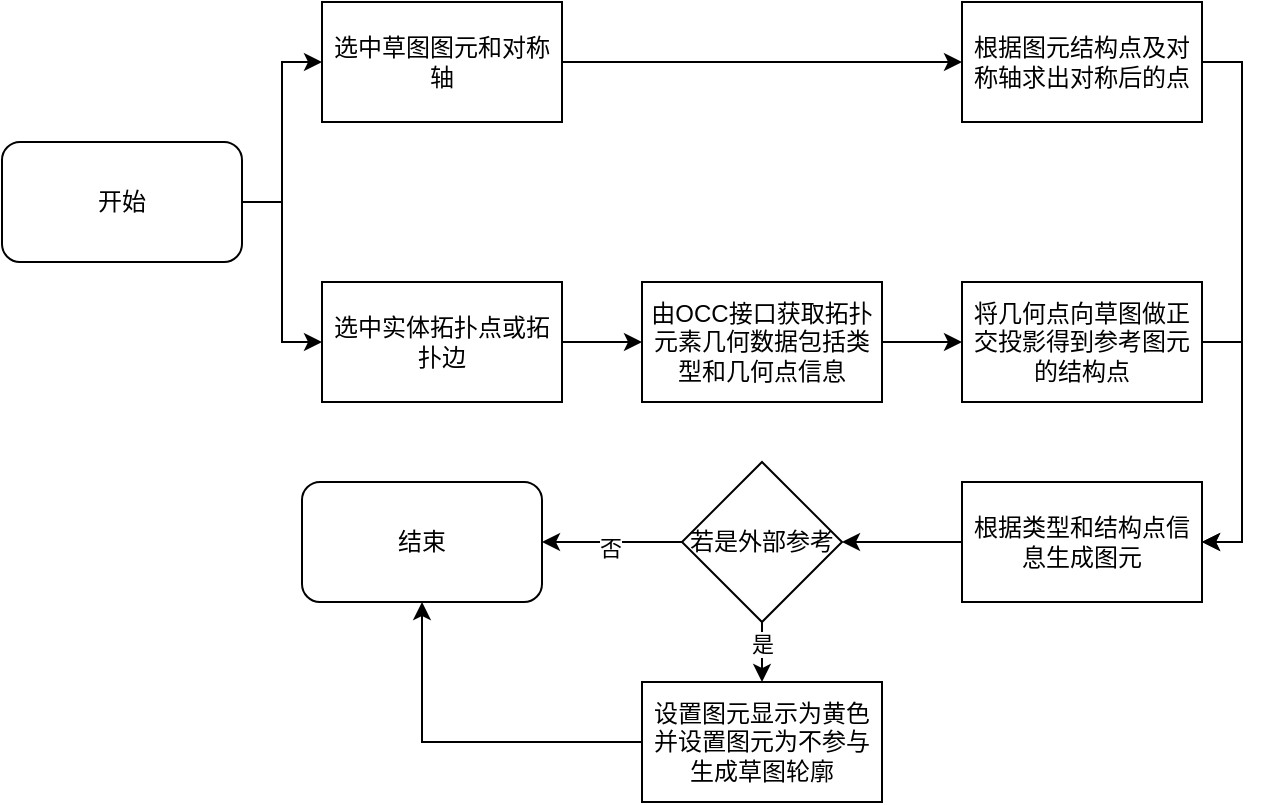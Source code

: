 <mxfile version="22.0.8" type="github">
  <diagram name="第 1 页" id="bX_I-nY_9bmCcCqY-lso">
    <mxGraphModel dx="2117" dy="580" grid="1" gridSize="10" guides="1" tooltips="1" connect="1" arrows="1" fold="1" page="1" pageScale="1" pageWidth="827" pageHeight="1169" math="0" shadow="0">
      <root>
        <mxCell id="0" />
        <mxCell id="1" parent="0" />
        <mxCell id="DBQETixbG1Vt1KUSf8PV-17" style="edgeStyle=orthogonalEdgeStyle;rounded=0;orthogonalLoop=1;jettySize=auto;html=1;entryX=0;entryY=0.5;entryDx=0;entryDy=0;" edge="1" parent="1" source="DBQETixbG1Vt1KUSf8PV-1" target="DBQETixbG1Vt1KUSf8PV-2">
          <mxGeometry relative="1" as="geometry" />
        </mxCell>
        <mxCell id="DBQETixbG1Vt1KUSf8PV-18" style="edgeStyle=orthogonalEdgeStyle;rounded=0;orthogonalLoop=1;jettySize=auto;html=1;exitX=1;exitY=0.5;exitDx=0;exitDy=0;entryX=0;entryY=0.5;entryDx=0;entryDy=0;" edge="1" parent="1" source="DBQETixbG1Vt1KUSf8PV-1" target="DBQETixbG1Vt1KUSf8PV-3">
          <mxGeometry relative="1" as="geometry" />
        </mxCell>
        <mxCell id="DBQETixbG1Vt1KUSf8PV-1" value="开始" style="rounded=1;whiteSpace=wrap;html=1;" vertex="1" parent="1">
          <mxGeometry x="-160" y="170" width="120" height="60" as="geometry" />
        </mxCell>
        <mxCell id="DBQETixbG1Vt1KUSf8PV-19" style="edgeStyle=orthogonalEdgeStyle;rounded=0;orthogonalLoop=1;jettySize=auto;html=1;entryX=0;entryY=0.5;entryDx=0;entryDy=0;" edge="1" parent="1" source="DBQETixbG1Vt1KUSf8PV-2" target="DBQETixbG1Vt1KUSf8PV-4">
          <mxGeometry relative="1" as="geometry" />
        </mxCell>
        <mxCell id="DBQETixbG1Vt1KUSf8PV-2" value="选中草图图元和对称轴" style="rounded=0;whiteSpace=wrap;html=1;" vertex="1" parent="1">
          <mxGeometry y="100" width="120" height="60" as="geometry" />
        </mxCell>
        <mxCell id="DBQETixbG1Vt1KUSf8PV-20" style="edgeStyle=orthogonalEdgeStyle;rounded=0;orthogonalLoop=1;jettySize=auto;html=1;entryX=0;entryY=0.5;entryDx=0;entryDy=0;" edge="1" parent="1" source="DBQETixbG1Vt1KUSf8PV-3" target="DBQETixbG1Vt1KUSf8PV-9">
          <mxGeometry relative="1" as="geometry" />
        </mxCell>
        <mxCell id="DBQETixbG1Vt1KUSf8PV-3" value="选中实体拓扑点或拓扑边" style="rounded=0;whiteSpace=wrap;html=1;" vertex="1" parent="1">
          <mxGeometry y="240" width="120" height="60" as="geometry" />
        </mxCell>
        <mxCell id="DBQETixbG1Vt1KUSf8PV-29" style="edgeStyle=orthogonalEdgeStyle;rounded=0;orthogonalLoop=1;jettySize=auto;html=1;exitX=1;exitY=0.5;exitDx=0;exitDy=0;" edge="1" parent="1" source="DBQETixbG1Vt1KUSf8PV-4" target="DBQETixbG1Vt1KUSf8PV-5">
          <mxGeometry relative="1" as="geometry">
            <Array as="points">
              <mxPoint x="460" y="130" />
              <mxPoint x="460" y="370" />
            </Array>
          </mxGeometry>
        </mxCell>
        <mxCell id="DBQETixbG1Vt1KUSf8PV-4" value="根据图元结构点及对称轴求出对称后的点" style="rounded=0;whiteSpace=wrap;html=1;" vertex="1" parent="1">
          <mxGeometry x="320" y="100" width="120" height="60" as="geometry" />
        </mxCell>
        <mxCell id="DBQETixbG1Vt1KUSf8PV-30" style="edgeStyle=orthogonalEdgeStyle;rounded=0;orthogonalLoop=1;jettySize=auto;html=1;exitX=0;exitY=0.5;exitDx=0;exitDy=0;entryX=1;entryY=0.5;entryDx=0;entryDy=0;" edge="1" parent="1" source="DBQETixbG1Vt1KUSf8PV-5" target="DBQETixbG1Vt1KUSf8PV-6">
          <mxGeometry relative="1" as="geometry" />
        </mxCell>
        <mxCell id="DBQETixbG1Vt1KUSf8PV-5" value="根据类型和结构点信息生成图元" style="rounded=0;whiteSpace=wrap;html=1;" vertex="1" parent="1">
          <mxGeometry x="320" y="340" width="120" height="60" as="geometry" />
        </mxCell>
        <mxCell id="DBQETixbG1Vt1KUSf8PV-31" style="edgeStyle=orthogonalEdgeStyle;rounded=0;orthogonalLoop=1;jettySize=auto;html=1;exitX=0;exitY=0.5;exitDx=0;exitDy=0;entryX=1;entryY=0.5;entryDx=0;entryDy=0;" edge="1" parent="1" source="DBQETixbG1Vt1KUSf8PV-6" target="DBQETixbG1Vt1KUSf8PV-14">
          <mxGeometry relative="1" as="geometry" />
        </mxCell>
        <mxCell id="DBQETixbG1Vt1KUSf8PV-32" value="否" style="edgeLabel;html=1;align=center;verticalAlign=middle;resizable=0;points=[];" vertex="1" connectable="0" parent="DBQETixbG1Vt1KUSf8PV-31">
          <mxGeometry x="0.034" y="3" relative="1" as="geometry">
            <mxPoint as="offset" />
          </mxGeometry>
        </mxCell>
        <mxCell id="DBQETixbG1Vt1KUSf8PV-33" style="edgeStyle=orthogonalEdgeStyle;rounded=0;orthogonalLoop=1;jettySize=auto;html=1;entryX=0.5;entryY=0;entryDx=0;entryDy=0;" edge="1" parent="1" source="DBQETixbG1Vt1KUSf8PV-6" target="DBQETixbG1Vt1KUSf8PV-8">
          <mxGeometry relative="1" as="geometry" />
        </mxCell>
        <mxCell id="DBQETixbG1Vt1KUSf8PV-34" value="是" style="edgeLabel;html=1;align=center;verticalAlign=middle;resizable=0;points=[];" vertex="1" connectable="0" parent="DBQETixbG1Vt1KUSf8PV-33">
          <mxGeometry x="0.216" relative="1" as="geometry">
            <mxPoint as="offset" />
          </mxGeometry>
        </mxCell>
        <mxCell id="DBQETixbG1Vt1KUSf8PV-6" value="若是外部参考" style="rhombus;whiteSpace=wrap;html=1;" vertex="1" parent="1">
          <mxGeometry x="180" y="330" width="80" height="80" as="geometry" />
        </mxCell>
        <mxCell id="DBQETixbG1Vt1KUSf8PV-35" style="edgeStyle=orthogonalEdgeStyle;rounded=0;orthogonalLoop=1;jettySize=auto;html=1;entryX=0.5;entryY=1;entryDx=0;entryDy=0;" edge="1" parent="1" source="DBQETixbG1Vt1KUSf8PV-8" target="DBQETixbG1Vt1KUSf8PV-14">
          <mxGeometry relative="1" as="geometry" />
        </mxCell>
        <mxCell id="DBQETixbG1Vt1KUSf8PV-8" value="设置图元显示为黄色并设置图元为不参与生成草图轮廓" style="rounded=0;whiteSpace=wrap;html=1;" vertex="1" parent="1">
          <mxGeometry x="160" y="440" width="120" height="60" as="geometry" />
        </mxCell>
        <mxCell id="DBQETixbG1Vt1KUSf8PV-21" style="edgeStyle=orthogonalEdgeStyle;rounded=0;orthogonalLoop=1;jettySize=auto;html=1;entryX=0;entryY=0.5;entryDx=0;entryDy=0;" edge="1" parent="1" source="DBQETixbG1Vt1KUSf8PV-9" target="DBQETixbG1Vt1KUSf8PV-10">
          <mxGeometry relative="1" as="geometry" />
        </mxCell>
        <mxCell id="DBQETixbG1Vt1KUSf8PV-9" value="由OCC接口获取拓扑元素几何数据包括类型和几何点信息" style="rounded=0;whiteSpace=wrap;html=1;" vertex="1" parent="1">
          <mxGeometry x="160" y="240" width="120" height="60" as="geometry" />
        </mxCell>
        <mxCell id="DBQETixbG1Vt1KUSf8PV-28" style="edgeStyle=orthogonalEdgeStyle;rounded=0;orthogonalLoop=1;jettySize=auto;html=1;exitX=1;exitY=0.5;exitDx=0;exitDy=0;entryX=1;entryY=0.5;entryDx=0;entryDy=0;" edge="1" parent="1" source="DBQETixbG1Vt1KUSf8PV-10" target="DBQETixbG1Vt1KUSf8PV-5">
          <mxGeometry relative="1" as="geometry" />
        </mxCell>
        <mxCell id="DBQETixbG1Vt1KUSf8PV-10" value="将几何点向草图做正交投影得到参考图元的结构点" style="rounded=0;whiteSpace=wrap;html=1;" vertex="1" parent="1">
          <mxGeometry x="320" y="240" width="120" height="60" as="geometry" />
        </mxCell>
        <mxCell id="DBQETixbG1Vt1KUSf8PV-14" value="结束" style="rounded=1;whiteSpace=wrap;html=1;" vertex="1" parent="1">
          <mxGeometry x="-10" y="340" width="120" height="60" as="geometry" />
        </mxCell>
      </root>
    </mxGraphModel>
  </diagram>
</mxfile>
